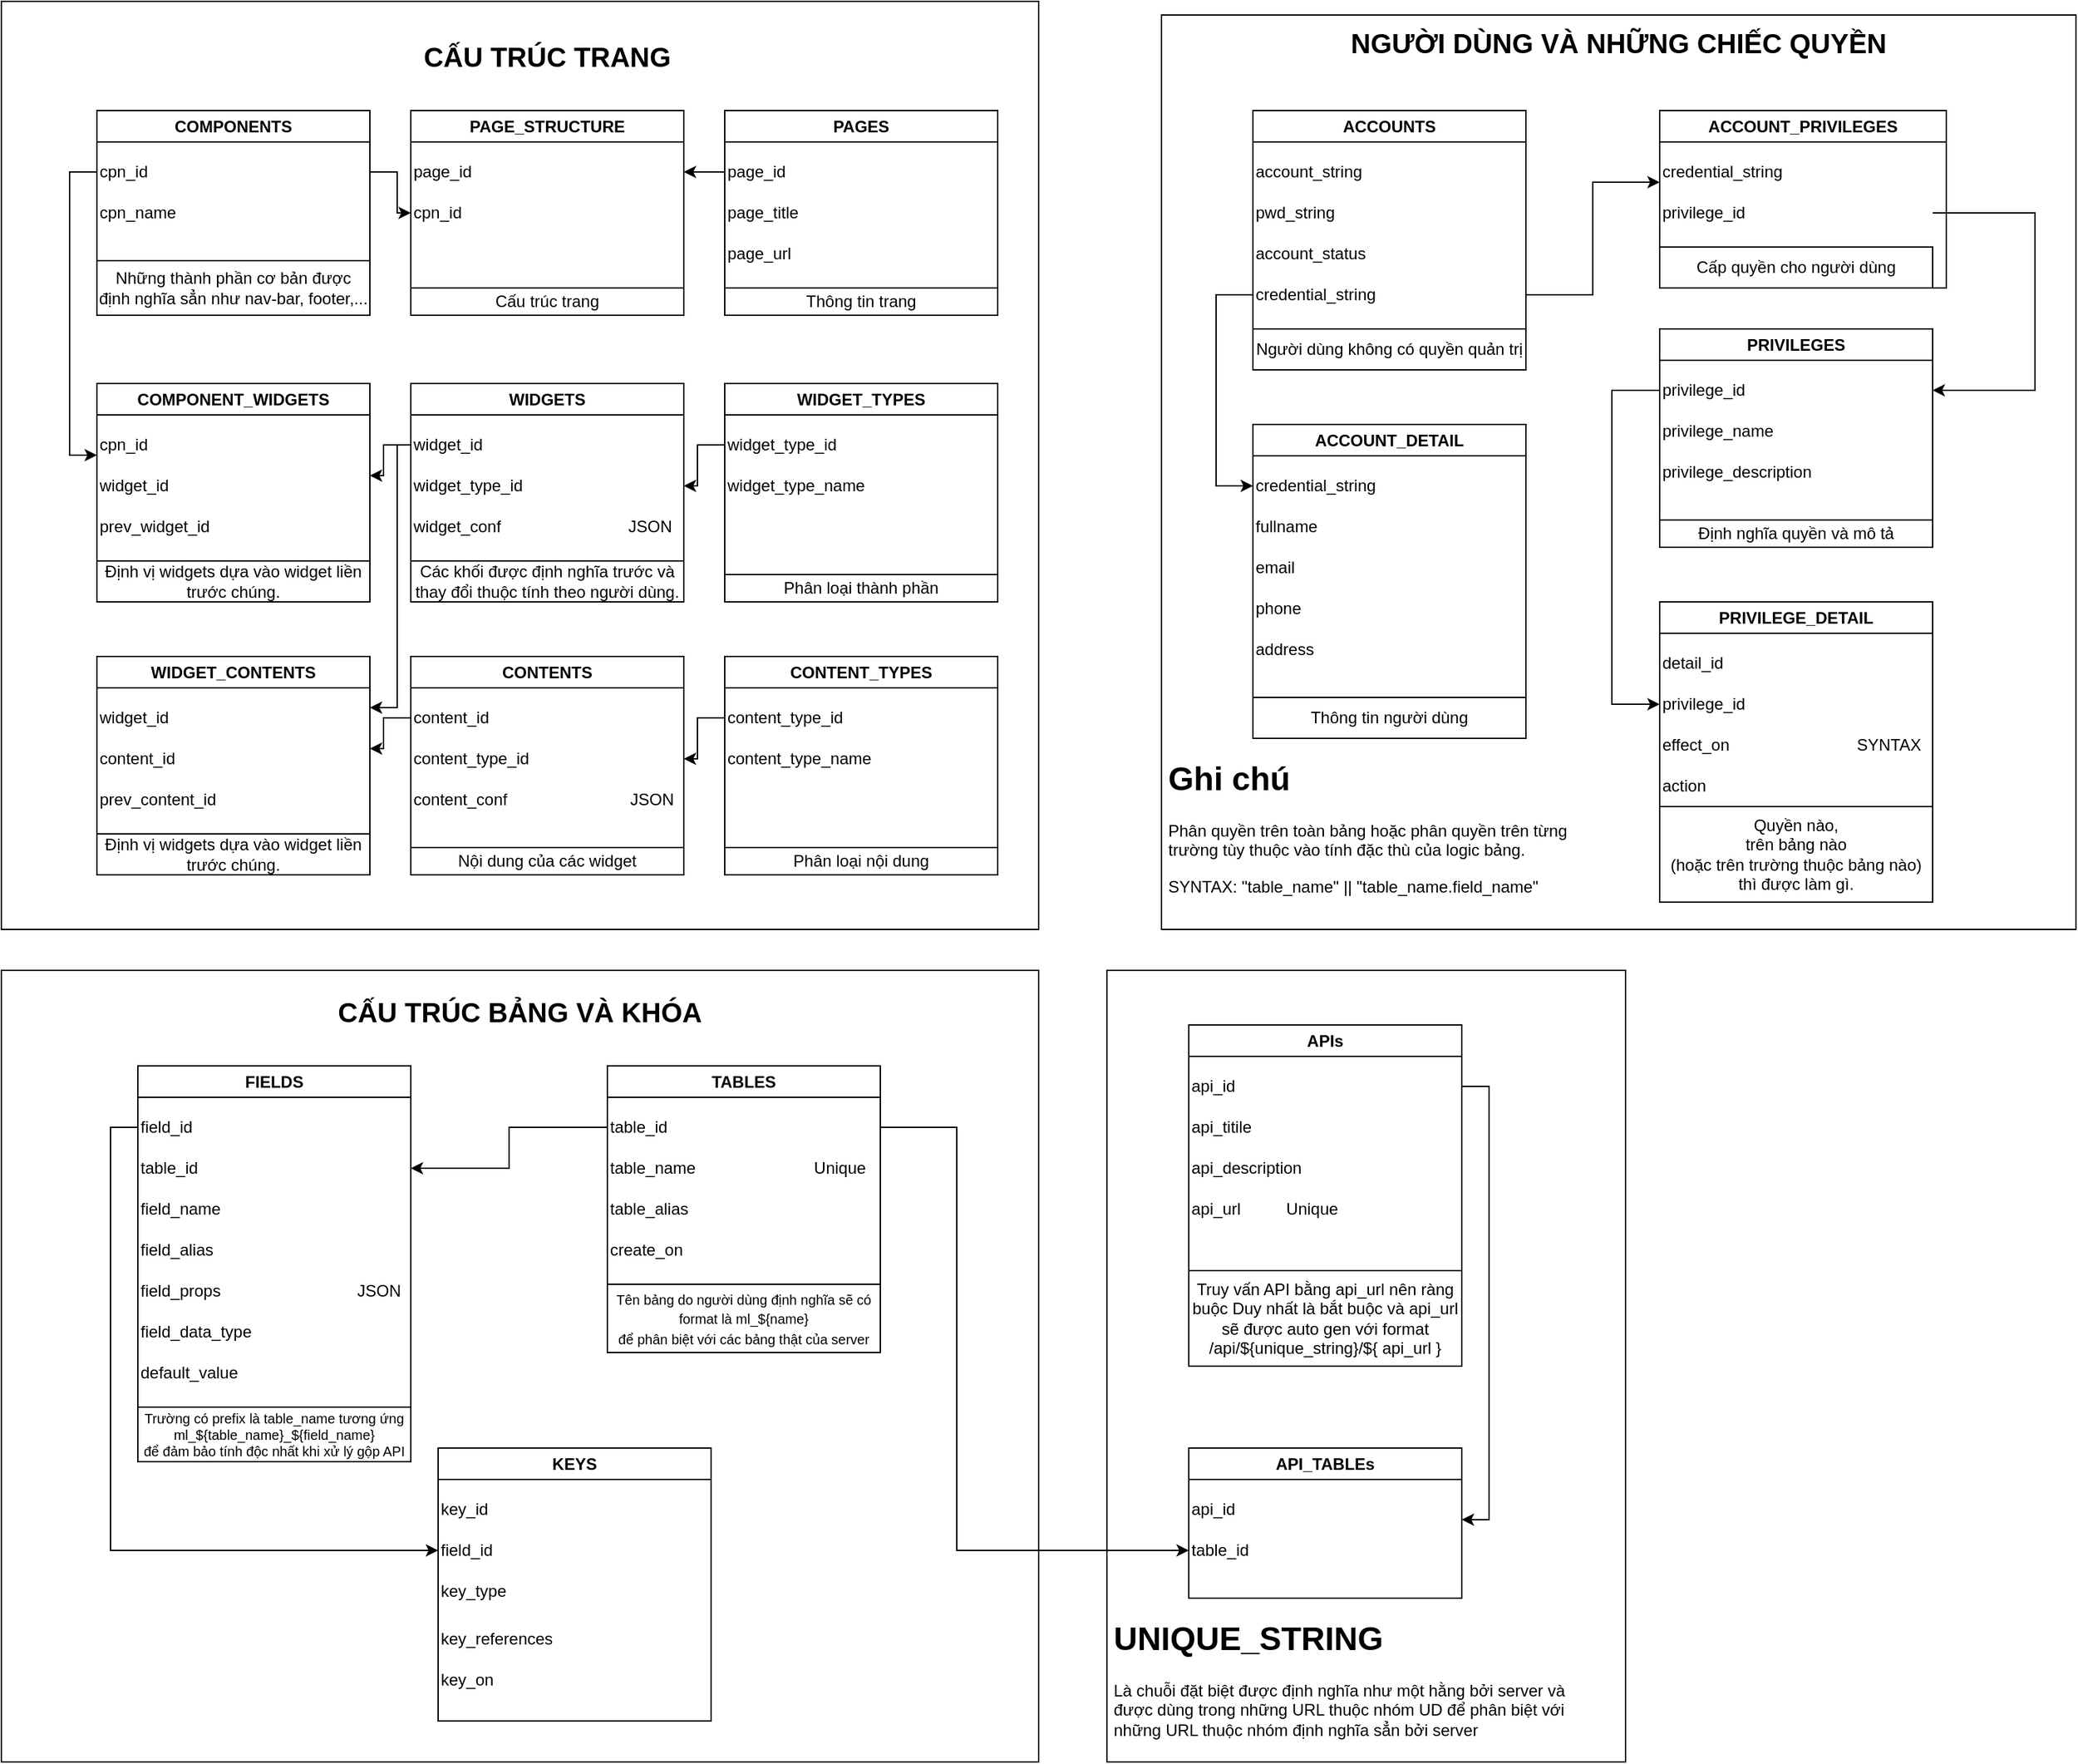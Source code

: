 <mxfile version="20.8.4" type="github">
  <diagram id="C5RBs43oDa-KdzZeNtuy" name="Page-1">
    <mxGraphModel dx="1970" dy="1866" grid="1" gridSize="10" guides="1" tooltips="1" connect="1" arrows="1" fold="1" page="1" pageScale="1" pageWidth="827" pageHeight="1169" math="0" shadow="0">
      <root>
        <mxCell id="WIyWlLk6GJQsqaUBKTNV-0" />
        <mxCell id="WIyWlLk6GJQsqaUBKTNV-1" parent="WIyWlLk6GJQsqaUBKTNV-0" />
        <mxCell id="a6kdlHemP9lZWiBOAB_l-135" value="" style="rounded=0;whiteSpace=wrap;html=1;fontSize=12;" vertex="1" parent="WIyWlLk6GJQsqaUBKTNV-1">
          <mxGeometry x="680" y="230" width="380" height="580" as="geometry" />
        </mxCell>
        <mxCell id="a6kdlHemP9lZWiBOAB_l-100" value="" style="rounded=0;whiteSpace=wrap;html=1;fontSize=12;" vertex="1" parent="WIyWlLk6GJQsqaUBKTNV-1">
          <mxGeometry x="720" y="-470" width="670" height="670" as="geometry" />
        </mxCell>
        <mxCell id="a6kdlHemP9lZWiBOAB_l-60" value="" style="rounded=0;whiteSpace=wrap;html=1;fontSize=20;" vertex="1" parent="WIyWlLk6GJQsqaUBKTNV-1">
          <mxGeometry x="-130" y="230" width="760" height="580" as="geometry" />
        </mxCell>
        <mxCell id="a6kdlHemP9lZWiBOAB_l-58" value="" style="rounded=0;whiteSpace=wrap;html=1;" vertex="1" parent="WIyWlLk6GJQsqaUBKTNV-1">
          <mxGeometry x="-130" y="-480" width="760" height="680" as="geometry" />
        </mxCell>
        <mxCell id="yKsZ2ul6wSMgrqFyh0IF-4" value="TABLES" style="swimlane;whiteSpace=wrap;html=1;" parent="WIyWlLk6GJQsqaUBKTNV-1" vertex="1">
          <mxGeometry x="314" y="300" width="200" height="210" as="geometry" />
        </mxCell>
        <mxCell id="yKsZ2ul6wSMgrqFyh0IF-5" value="table_id&lt;span style=&quot;white-space: pre;&quot;&gt; &lt;/span&gt;&lt;span style=&quot;white-space: pre;&quot;&gt; &lt;/span&gt;&lt;span style=&quot;white-space: pre;&quot;&gt; &lt;/span&gt;&lt;span style=&quot;white-space: pre;&quot;&gt; &lt;/span&gt;" style="text;html=1;strokeColor=none;fillColor=none;align=left;verticalAlign=middle;whiteSpace=wrap;rounded=0;" parent="yKsZ2ul6wSMgrqFyh0IF-4" vertex="1">
          <mxGeometry y="30" width="200" height="30" as="geometry" />
        </mxCell>
        <mxCell id="yKsZ2ul6wSMgrqFyh0IF-6" value="table_name&amp;nbsp; &amp;nbsp; &amp;nbsp; &amp;nbsp; &amp;nbsp; &amp;nbsp; &amp;nbsp; &amp;nbsp; &amp;nbsp; &amp;nbsp; &amp;nbsp;&lt;span style=&quot;white-space: pre;&quot;&gt; &lt;/span&gt;&lt;span style=&quot;white-space: pre;&quot;&gt;    U&lt;/span&gt;nique" style="text;html=1;strokeColor=none;fillColor=none;align=left;verticalAlign=middle;whiteSpace=wrap;rounded=0;" parent="yKsZ2ul6wSMgrqFyh0IF-4" vertex="1">
          <mxGeometry y="60" width="200" height="30" as="geometry" />
        </mxCell>
        <mxCell id="yKsZ2ul6wSMgrqFyh0IF-7" value="table_alias" style="text;html=1;strokeColor=none;fillColor=none;align=left;verticalAlign=middle;whiteSpace=wrap;rounded=0;" parent="yKsZ2ul6wSMgrqFyh0IF-4" vertex="1">
          <mxGeometry y="90" width="200" height="30" as="geometry" />
        </mxCell>
        <mxCell id="yKsZ2ul6wSMgrqFyh0IF-8" value="create_on" style="text;html=1;strokeColor=none;fillColor=none;align=left;verticalAlign=middle;whiteSpace=wrap;rounded=0;" parent="yKsZ2ul6wSMgrqFyh0IF-4" vertex="1">
          <mxGeometry y="120" width="200" height="30" as="geometry" />
        </mxCell>
        <mxCell id="yKsZ2ul6wSMgrqFyh0IF-17" value="&lt;font style=&quot;font-size: 10px;&quot;&gt;Tên bảng do người dùng định nghĩa sẽ có format là ml_${name}&lt;br&gt;để phân biệt với các bảng thật của server&lt;/font&gt;" style="rounded=0;whiteSpace=wrap;html=1;" parent="yKsZ2ul6wSMgrqFyh0IF-4" vertex="1">
          <mxGeometry y="160" width="200" height="50" as="geometry" />
        </mxCell>
        <mxCell id="yKsZ2ul6wSMgrqFyh0IF-18" value="&lt;span style=&quot;font-size: 12px;&quot;&gt;FIELDS&lt;/span&gt;" style="swimlane;whiteSpace=wrap;html=1;fontSize=10;" parent="WIyWlLk6GJQsqaUBKTNV-1" vertex="1">
          <mxGeometry x="-30" y="300" width="200" height="290" as="geometry" />
        </mxCell>
        <mxCell id="yKsZ2ul6wSMgrqFyh0IF-19" value="&lt;font style=&quot;font-size: 12px;&quot;&gt;field_id&lt;/font&gt;" style="text;html=1;strokeColor=none;fillColor=none;align=left;verticalAlign=middle;whiteSpace=wrap;rounded=0;fontSize=10;" parent="yKsZ2ul6wSMgrqFyh0IF-18" vertex="1">
          <mxGeometry y="30" width="200" height="30" as="geometry" />
        </mxCell>
        <mxCell id="yKsZ2ul6wSMgrqFyh0IF-20" value="&lt;font style=&quot;font-size: 12px;&quot;&gt;table_id&lt;/font&gt;" style="text;html=1;strokeColor=none;fillColor=none;align=left;verticalAlign=middle;whiteSpace=wrap;rounded=0;fontSize=10;" parent="yKsZ2ul6wSMgrqFyh0IF-18" vertex="1">
          <mxGeometry y="60" width="200" height="30" as="geometry" />
        </mxCell>
        <mxCell id="yKsZ2ul6wSMgrqFyh0IF-21" value="&lt;font style=&quot;font-size: 12px;&quot;&gt;field_name&lt;/font&gt;" style="text;html=1;strokeColor=none;fillColor=none;align=left;verticalAlign=middle;whiteSpace=wrap;rounded=0;fontSize=10;" parent="yKsZ2ul6wSMgrqFyh0IF-18" vertex="1">
          <mxGeometry y="90" width="200" height="30" as="geometry" />
        </mxCell>
        <mxCell id="yKsZ2ul6wSMgrqFyh0IF-22" value="&lt;font style=&quot;font-size: 12px;&quot;&gt;field_alias&lt;/font&gt;" style="text;html=1;strokeColor=none;fillColor=none;align=left;verticalAlign=middle;whiteSpace=wrap;rounded=0;fontSize=10;" parent="yKsZ2ul6wSMgrqFyh0IF-18" vertex="1">
          <mxGeometry y="120" width="200" height="30" as="geometry" />
        </mxCell>
        <mxCell id="yKsZ2ul6wSMgrqFyh0IF-23" value="&lt;span style=&quot;font-size: 12px;&quot;&gt;field_props&amp;nbsp; &amp;nbsp; &amp;nbsp; &amp;nbsp; &amp;nbsp; &amp;nbsp; &amp;nbsp; &amp;nbsp; &amp;nbsp; &amp;nbsp; &amp;nbsp; &amp;nbsp; &amp;nbsp; &amp;nbsp; &amp;nbsp; JSON&lt;/span&gt;" style="text;html=1;strokeColor=none;fillColor=none;align=left;verticalAlign=middle;whiteSpace=wrap;rounded=0;fontSize=10;" parent="yKsZ2ul6wSMgrqFyh0IF-18" vertex="1">
          <mxGeometry y="150" width="200" height="30" as="geometry" />
        </mxCell>
        <mxCell id="yKsZ2ul6wSMgrqFyh0IF-42" value="field_data_type" style="text;html=1;strokeColor=none;fillColor=none;align=left;verticalAlign=middle;whiteSpace=wrap;rounded=0;fontSize=12;" parent="yKsZ2ul6wSMgrqFyh0IF-18" vertex="1">
          <mxGeometry y="180" width="200" height="30" as="geometry" />
        </mxCell>
        <mxCell id="yKsZ2ul6wSMgrqFyh0IF-43" value="default_value" style="text;html=1;strokeColor=none;fillColor=none;align=left;verticalAlign=middle;whiteSpace=wrap;rounded=0;fontSize=12;" parent="yKsZ2ul6wSMgrqFyh0IF-18" vertex="1">
          <mxGeometry y="210" width="200" height="30" as="geometry" />
        </mxCell>
        <mxCell id="yKsZ2ul6wSMgrqFyh0IF-40" value="Trường có prefix là table_name tương ứng &lt;br&gt;ml_${table_name}_${field_name}&lt;br&gt;để đảm bảo tính độc nhất khi xử lý gộp API" style="rounded=0;whiteSpace=wrap;html=1;fontSize=10;" parent="yKsZ2ul6wSMgrqFyh0IF-18" vertex="1">
          <mxGeometry y="250" width="200" height="40" as="geometry" />
        </mxCell>
        <mxCell id="yKsZ2ul6wSMgrqFyh0IF-30" value="KEYS" style="swimlane;whiteSpace=wrap;html=1;fontSize=12;" parent="WIyWlLk6GJQsqaUBKTNV-1" vertex="1">
          <mxGeometry x="190" y="580" width="200" height="200" as="geometry" />
        </mxCell>
        <mxCell id="yKsZ2ul6wSMgrqFyh0IF-31" value="key_id" style="text;html=1;strokeColor=none;fillColor=none;align=left;verticalAlign=middle;whiteSpace=wrap;rounded=0;fontSize=12;" parent="yKsZ2ul6wSMgrqFyh0IF-30" vertex="1">
          <mxGeometry y="30" width="200" height="30" as="geometry" />
        </mxCell>
        <mxCell id="yKsZ2ul6wSMgrqFyh0IF-33" value="field_id" style="text;html=1;strokeColor=none;fillColor=none;align=left;verticalAlign=middle;whiteSpace=wrap;rounded=0;fontSize=12;" parent="yKsZ2ul6wSMgrqFyh0IF-30" vertex="1">
          <mxGeometry y="60" width="200" height="30" as="geometry" />
        </mxCell>
        <mxCell id="yKsZ2ul6wSMgrqFyh0IF-34" value="key_type" style="text;html=1;strokeColor=none;fillColor=none;align=left;verticalAlign=middle;whiteSpace=wrap;rounded=0;fontSize=12;" parent="yKsZ2ul6wSMgrqFyh0IF-30" vertex="1">
          <mxGeometry y="90" width="200" height="30" as="geometry" />
        </mxCell>
        <mxCell id="yKsZ2ul6wSMgrqFyh0IF-35" value="key_references" style="text;html=1;strokeColor=none;fillColor=none;align=left;verticalAlign=middle;whiteSpace=wrap;rounded=0;fontSize=12;" parent="yKsZ2ul6wSMgrqFyh0IF-30" vertex="1">
          <mxGeometry y="125" width="200" height="30" as="geometry" />
        </mxCell>
        <mxCell id="yKsZ2ul6wSMgrqFyh0IF-36" value="key_on" style="text;html=1;strokeColor=none;fillColor=none;align=left;verticalAlign=middle;whiteSpace=wrap;rounded=0;fontSize=12;" parent="yKsZ2ul6wSMgrqFyh0IF-30" vertex="1">
          <mxGeometry y="155" width="200" height="30" as="geometry" />
        </mxCell>
        <mxCell id="a6kdlHemP9lZWiBOAB_l-1" value="PAGES" style="swimlane;whiteSpace=wrap;html=1;" vertex="1" parent="WIyWlLk6GJQsqaUBKTNV-1">
          <mxGeometry x="400" y="-400" width="200" height="130" as="geometry" />
        </mxCell>
        <mxCell id="a6kdlHemP9lZWiBOAB_l-2" value="page_id" style="text;html=1;strokeColor=none;fillColor=none;align=left;verticalAlign=middle;whiteSpace=wrap;rounded=0;" vertex="1" parent="a6kdlHemP9lZWiBOAB_l-1">
          <mxGeometry y="30" width="190" height="30" as="geometry" />
        </mxCell>
        <mxCell id="a6kdlHemP9lZWiBOAB_l-4" value="page_title" style="text;html=1;strokeColor=none;fillColor=none;align=left;verticalAlign=middle;whiteSpace=wrap;rounded=0;" vertex="1" parent="a6kdlHemP9lZWiBOAB_l-1">
          <mxGeometry y="60" width="190" height="30" as="geometry" />
        </mxCell>
        <mxCell id="a6kdlHemP9lZWiBOAB_l-5" value="page_url" style="text;html=1;strokeColor=none;fillColor=none;align=left;verticalAlign=middle;whiteSpace=wrap;rounded=0;" vertex="1" parent="a6kdlHemP9lZWiBOAB_l-1">
          <mxGeometry y="90" width="190" height="30" as="geometry" />
        </mxCell>
        <mxCell id="a6kdlHemP9lZWiBOAB_l-7" value="Thông tin trang" style="rounded=0;whiteSpace=wrap;html=1;" vertex="1" parent="WIyWlLk6GJQsqaUBKTNV-1">
          <mxGeometry x="400" y="-270" width="200" height="20" as="geometry" />
        </mxCell>
        <mxCell id="a6kdlHemP9lZWiBOAB_l-8" value="COMPONENTS" style="swimlane;whiteSpace=wrap;html=1;" vertex="1" parent="WIyWlLk6GJQsqaUBKTNV-1">
          <mxGeometry x="-60" y="-400" width="200" height="110" as="geometry" />
        </mxCell>
        <mxCell id="a6kdlHemP9lZWiBOAB_l-9" value="cpn_id" style="text;html=1;strokeColor=none;fillColor=none;align=left;verticalAlign=middle;whiteSpace=wrap;rounded=0;" vertex="1" parent="a6kdlHemP9lZWiBOAB_l-8">
          <mxGeometry y="30" width="200" height="30" as="geometry" />
        </mxCell>
        <mxCell id="a6kdlHemP9lZWiBOAB_l-10" value="cpn_name" style="text;html=1;strokeColor=none;fillColor=none;align=left;verticalAlign=middle;whiteSpace=wrap;rounded=0;" vertex="1" parent="a6kdlHemP9lZWiBOAB_l-8">
          <mxGeometry y="60" width="60" height="30" as="geometry" />
        </mxCell>
        <mxCell id="a6kdlHemP9lZWiBOAB_l-11" value="Những thành phần cơ bản được định nghĩa sẳn như nav-bar, footer,..." style="rounded=0;whiteSpace=wrap;html=1;" vertex="1" parent="WIyWlLk6GJQsqaUBKTNV-1">
          <mxGeometry x="-60" y="-290" width="200" height="40" as="geometry" />
        </mxCell>
        <mxCell id="a6kdlHemP9lZWiBOAB_l-12" value="COMPONENT_WIDGETS" style="swimlane;whiteSpace=wrap;html=1;" vertex="1" parent="WIyWlLk6GJQsqaUBKTNV-1">
          <mxGeometry x="-60" y="-200" width="200" height="160" as="geometry" />
        </mxCell>
        <mxCell id="a6kdlHemP9lZWiBOAB_l-13" value="cpn_id" style="text;html=1;strokeColor=none;fillColor=none;align=left;verticalAlign=middle;whiteSpace=wrap;rounded=0;" vertex="1" parent="a6kdlHemP9lZWiBOAB_l-12">
          <mxGeometry y="30" width="200" height="30" as="geometry" />
        </mxCell>
        <mxCell id="a6kdlHemP9lZWiBOAB_l-14" value="widget_id" style="text;html=1;strokeColor=none;fillColor=none;align=left;verticalAlign=middle;whiteSpace=wrap;rounded=0;" vertex="1" parent="a6kdlHemP9lZWiBOAB_l-12">
          <mxGeometry y="60" width="200" height="30" as="geometry" />
        </mxCell>
        <mxCell id="a6kdlHemP9lZWiBOAB_l-27" value="prev_widget_id" style="text;html=1;strokeColor=none;fillColor=none;align=left;verticalAlign=middle;whiteSpace=wrap;rounded=0;" vertex="1" parent="a6kdlHemP9lZWiBOAB_l-12">
          <mxGeometry y="90" width="200" height="30" as="geometry" />
        </mxCell>
        <mxCell id="a6kdlHemP9lZWiBOAB_l-28" value="Định vị widgets dựa vào widget liền trước chúng." style="rounded=0;whiteSpace=wrap;html=1;" vertex="1" parent="a6kdlHemP9lZWiBOAB_l-12">
          <mxGeometry y="130" width="200" height="30" as="geometry" />
        </mxCell>
        <mxCell id="a6kdlHemP9lZWiBOAB_l-16" value="WIDGETS" style="swimlane;whiteSpace=wrap;html=1;" vertex="1" parent="WIyWlLk6GJQsqaUBKTNV-1">
          <mxGeometry x="170" y="-200" width="200" height="160" as="geometry" />
        </mxCell>
        <mxCell id="a6kdlHemP9lZWiBOAB_l-17" value="widget_id" style="text;html=1;strokeColor=none;fillColor=none;align=left;verticalAlign=middle;whiteSpace=wrap;rounded=0;" vertex="1" parent="a6kdlHemP9lZWiBOAB_l-16">
          <mxGeometry y="30" width="200" height="30" as="geometry" />
        </mxCell>
        <mxCell id="a6kdlHemP9lZWiBOAB_l-18" value="widget_type_id" style="text;html=1;strokeColor=none;fillColor=none;align=left;verticalAlign=middle;whiteSpace=wrap;rounded=0;" vertex="1" parent="a6kdlHemP9lZWiBOAB_l-16">
          <mxGeometry y="60" width="200" height="30" as="geometry" />
        </mxCell>
        <mxCell id="a6kdlHemP9lZWiBOAB_l-19" value="widget_conf&amp;nbsp; &amp;nbsp; &amp;nbsp; &amp;nbsp; &amp;nbsp; &amp;nbsp; &amp;nbsp; &amp;nbsp; &amp;nbsp; &amp;nbsp; &amp;nbsp; &amp;nbsp; &amp;nbsp; &amp;nbsp; JSON" style="text;html=1;strokeColor=none;fillColor=none;align=left;verticalAlign=middle;whiteSpace=wrap;rounded=0;" vertex="1" parent="a6kdlHemP9lZWiBOAB_l-16">
          <mxGeometry y="90" width="200" height="30" as="geometry" />
        </mxCell>
        <mxCell id="a6kdlHemP9lZWiBOAB_l-37" value="Các khối được định nghĩa trước và thay đổi thuộc tính theo người dùng." style="rounded=0;whiteSpace=wrap;html=1;" vertex="1" parent="a6kdlHemP9lZWiBOAB_l-16">
          <mxGeometry y="130" width="200" height="30" as="geometry" />
        </mxCell>
        <mxCell id="a6kdlHemP9lZWiBOAB_l-20" value="WIDGET_TYPES" style="swimlane;whiteSpace=wrap;html=1;" vertex="1" parent="WIyWlLk6GJQsqaUBKTNV-1">
          <mxGeometry x="400" y="-200" width="200" height="160" as="geometry" />
        </mxCell>
        <mxCell id="a6kdlHemP9lZWiBOAB_l-21" value="widget_type_id" style="text;html=1;strokeColor=none;fillColor=none;align=left;verticalAlign=middle;whiteSpace=wrap;rounded=0;" vertex="1" parent="a6kdlHemP9lZWiBOAB_l-20">
          <mxGeometry y="30" width="200" height="30" as="geometry" />
        </mxCell>
        <mxCell id="a6kdlHemP9lZWiBOAB_l-22" value="widget_type_name" style="text;html=1;strokeColor=none;fillColor=none;align=left;verticalAlign=middle;whiteSpace=wrap;rounded=0;" vertex="1" parent="a6kdlHemP9lZWiBOAB_l-20">
          <mxGeometry y="60" width="200" height="30" as="geometry" />
        </mxCell>
        <mxCell id="a6kdlHemP9lZWiBOAB_l-25" value="Phân loại thành phần" style="rounded=0;whiteSpace=wrap;html=1;" vertex="1" parent="a6kdlHemP9lZWiBOAB_l-20">
          <mxGeometry y="140" width="200" height="20" as="geometry" />
        </mxCell>
        <mxCell id="a6kdlHemP9lZWiBOAB_l-29" value="PAGE_STRUCTURE" style="swimlane;whiteSpace=wrap;html=1;" vertex="1" parent="WIyWlLk6GJQsqaUBKTNV-1">
          <mxGeometry x="170" y="-400" width="200" height="150" as="geometry" />
        </mxCell>
        <mxCell id="a6kdlHemP9lZWiBOAB_l-30" value="page_id" style="text;html=1;strokeColor=none;fillColor=none;align=left;verticalAlign=middle;whiteSpace=wrap;rounded=0;" vertex="1" parent="a6kdlHemP9lZWiBOAB_l-29">
          <mxGeometry y="30" width="200" height="30" as="geometry" />
        </mxCell>
        <mxCell id="a6kdlHemP9lZWiBOAB_l-31" value="cpn_id" style="text;html=1;strokeColor=none;fillColor=none;align=left;verticalAlign=middle;whiteSpace=wrap;rounded=0;" vertex="1" parent="a6kdlHemP9lZWiBOAB_l-29">
          <mxGeometry y="60" width="200" height="30" as="geometry" />
        </mxCell>
        <mxCell id="a6kdlHemP9lZWiBOAB_l-62" value="Cấu trúc trang" style="rounded=0;whiteSpace=wrap;html=1;" vertex="1" parent="a6kdlHemP9lZWiBOAB_l-29">
          <mxGeometry y="130" width="200" height="20" as="geometry" />
        </mxCell>
        <mxCell id="a6kdlHemP9lZWiBOAB_l-32" value="CONTENTS" style="swimlane;whiteSpace=wrap;html=1;" vertex="1" parent="WIyWlLk6GJQsqaUBKTNV-1">
          <mxGeometry x="170" width="200" height="160" as="geometry" />
        </mxCell>
        <mxCell id="a6kdlHemP9lZWiBOAB_l-33" value="content_id" style="text;html=1;strokeColor=none;fillColor=none;align=left;verticalAlign=middle;whiteSpace=wrap;rounded=0;" vertex="1" parent="a6kdlHemP9lZWiBOAB_l-32">
          <mxGeometry y="30" width="200" height="30" as="geometry" />
        </mxCell>
        <mxCell id="a6kdlHemP9lZWiBOAB_l-34" value="content_type_id" style="text;html=1;strokeColor=none;fillColor=none;align=left;verticalAlign=middle;whiteSpace=wrap;rounded=0;" vertex="1" parent="a6kdlHemP9lZWiBOAB_l-32">
          <mxGeometry y="60" width="200" height="30" as="geometry" />
        </mxCell>
        <mxCell id="a6kdlHemP9lZWiBOAB_l-35" value="content_conf&amp;nbsp; &amp;nbsp; &amp;nbsp; &amp;nbsp; &amp;nbsp; &amp;nbsp; &amp;nbsp; &amp;nbsp; &amp;nbsp; &amp;nbsp; &amp;nbsp; &amp;nbsp; &amp;nbsp; &amp;nbsp;JSON" style="text;html=1;strokeColor=none;fillColor=none;align=left;verticalAlign=middle;whiteSpace=wrap;rounded=0;" vertex="1" parent="a6kdlHemP9lZWiBOAB_l-32">
          <mxGeometry y="90" width="200" height="30" as="geometry" />
        </mxCell>
        <mxCell id="a6kdlHemP9lZWiBOAB_l-43" value="Nội dung của các widget" style="rounded=0;whiteSpace=wrap;html=1;" vertex="1" parent="a6kdlHemP9lZWiBOAB_l-32">
          <mxGeometry y="140" width="200" height="20" as="geometry" />
        </mxCell>
        <mxCell id="a6kdlHemP9lZWiBOAB_l-38" value="CONTENT_TYPES" style="swimlane;whiteSpace=wrap;html=1;" vertex="1" parent="WIyWlLk6GJQsqaUBKTNV-1">
          <mxGeometry x="400" width="200" height="160" as="geometry" />
        </mxCell>
        <mxCell id="a6kdlHemP9lZWiBOAB_l-39" value="content_type_id" style="text;html=1;strokeColor=none;fillColor=none;align=left;verticalAlign=middle;whiteSpace=wrap;rounded=0;" vertex="1" parent="a6kdlHemP9lZWiBOAB_l-38">
          <mxGeometry y="30" width="200" height="30" as="geometry" />
        </mxCell>
        <mxCell id="a6kdlHemP9lZWiBOAB_l-40" value="content_type_name" style="text;html=1;strokeColor=none;fillColor=none;align=left;verticalAlign=middle;whiteSpace=wrap;rounded=0;" vertex="1" parent="a6kdlHemP9lZWiBOAB_l-38">
          <mxGeometry y="60" width="200" height="30" as="geometry" />
        </mxCell>
        <mxCell id="a6kdlHemP9lZWiBOAB_l-41" value="Phân loại nội dung" style="rounded=0;whiteSpace=wrap;html=1;" vertex="1" parent="a6kdlHemP9lZWiBOAB_l-38">
          <mxGeometry y="140" width="200" height="20" as="geometry" />
        </mxCell>
        <mxCell id="a6kdlHemP9lZWiBOAB_l-44" value="WIDGET_CONTENTS" style="swimlane;whiteSpace=wrap;html=1;" vertex="1" parent="WIyWlLk6GJQsqaUBKTNV-1">
          <mxGeometry x="-60" width="200" height="160" as="geometry" />
        </mxCell>
        <mxCell id="a6kdlHemP9lZWiBOAB_l-45" value="widget_id" style="text;html=1;strokeColor=none;fillColor=none;align=left;verticalAlign=middle;whiteSpace=wrap;rounded=0;" vertex="1" parent="a6kdlHemP9lZWiBOAB_l-44">
          <mxGeometry y="30" width="200" height="30" as="geometry" />
        </mxCell>
        <mxCell id="a6kdlHemP9lZWiBOAB_l-46" value="content_id" style="text;html=1;strokeColor=none;fillColor=none;align=left;verticalAlign=middle;whiteSpace=wrap;rounded=0;" vertex="1" parent="a6kdlHemP9lZWiBOAB_l-44">
          <mxGeometry y="60" width="200" height="30" as="geometry" />
        </mxCell>
        <mxCell id="a6kdlHemP9lZWiBOAB_l-47" value="prev_content_id" style="text;html=1;strokeColor=none;fillColor=none;align=left;verticalAlign=middle;whiteSpace=wrap;rounded=0;" vertex="1" parent="a6kdlHemP9lZWiBOAB_l-44">
          <mxGeometry y="90" width="200" height="30" as="geometry" />
        </mxCell>
        <mxCell id="a6kdlHemP9lZWiBOAB_l-48" value="Định vị widgets dựa vào widget liền trước chúng." style="rounded=0;whiteSpace=wrap;html=1;" vertex="1" parent="a6kdlHemP9lZWiBOAB_l-44">
          <mxGeometry y="130" width="200" height="30" as="geometry" />
        </mxCell>
        <mxCell id="a6kdlHemP9lZWiBOAB_l-50" style="edgeStyle=orthogonalEdgeStyle;rounded=0;orthogonalLoop=1;jettySize=auto;html=1;" edge="1" parent="WIyWlLk6GJQsqaUBKTNV-1" source="a6kdlHemP9lZWiBOAB_l-2" target="a6kdlHemP9lZWiBOAB_l-30">
          <mxGeometry relative="1" as="geometry" />
        </mxCell>
        <mxCell id="a6kdlHemP9lZWiBOAB_l-51" style="edgeStyle=orthogonalEdgeStyle;rounded=0;orthogonalLoop=1;jettySize=auto;html=1;" edge="1" parent="WIyWlLk6GJQsqaUBKTNV-1" source="a6kdlHemP9lZWiBOAB_l-9" target="a6kdlHemP9lZWiBOAB_l-31">
          <mxGeometry relative="1" as="geometry" />
        </mxCell>
        <mxCell id="a6kdlHemP9lZWiBOAB_l-52" style="edgeStyle=orthogonalEdgeStyle;rounded=0;orthogonalLoop=1;jettySize=auto;html=1;entryX=0;entryY=0.75;entryDx=0;entryDy=0;" edge="1" parent="WIyWlLk6GJQsqaUBKTNV-1" source="a6kdlHemP9lZWiBOAB_l-9" target="a6kdlHemP9lZWiBOAB_l-13">
          <mxGeometry relative="1" as="geometry">
            <Array as="points">
              <mxPoint x="-80" y="-355" />
              <mxPoint x="-80" y="-148" />
            </Array>
          </mxGeometry>
        </mxCell>
        <mxCell id="a6kdlHemP9lZWiBOAB_l-53" style="edgeStyle=orthogonalEdgeStyle;rounded=0;orthogonalLoop=1;jettySize=auto;html=1;entryX=1;entryY=0.25;entryDx=0;entryDy=0;" edge="1" parent="WIyWlLk6GJQsqaUBKTNV-1" source="a6kdlHemP9lZWiBOAB_l-17" target="a6kdlHemP9lZWiBOAB_l-14">
          <mxGeometry relative="1" as="geometry" />
        </mxCell>
        <mxCell id="a6kdlHemP9lZWiBOAB_l-54" style="edgeStyle=orthogonalEdgeStyle;rounded=0;orthogonalLoop=1;jettySize=auto;html=1;entryX=1;entryY=0.5;entryDx=0;entryDy=0;" edge="1" parent="WIyWlLk6GJQsqaUBKTNV-1" source="a6kdlHemP9lZWiBOAB_l-21" target="a6kdlHemP9lZWiBOAB_l-18">
          <mxGeometry relative="1" as="geometry" />
        </mxCell>
        <mxCell id="a6kdlHemP9lZWiBOAB_l-55" style="edgeStyle=orthogonalEdgeStyle;rounded=0;orthogonalLoop=1;jettySize=auto;html=1;entryX=1;entryY=0.25;entryDx=0;entryDy=0;" edge="1" parent="WIyWlLk6GJQsqaUBKTNV-1" source="a6kdlHemP9lZWiBOAB_l-17" target="a6kdlHemP9lZWiBOAB_l-45">
          <mxGeometry relative="1" as="geometry">
            <Array as="points">
              <mxPoint x="160" y="-155" />
              <mxPoint x="160" y="38" />
            </Array>
          </mxGeometry>
        </mxCell>
        <mxCell id="a6kdlHemP9lZWiBOAB_l-56" style="edgeStyle=orthogonalEdgeStyle;rounded=0;orthogonalLoop=1;jettySize=auto;html=1;entryX=1;entryY=0.25;entryDx=0;entryDy=0;" edge="1" parent="WIyWlLk6GJQsqaUBKTNV-1" source="a6kdlHemP9lZWiBOAB_l-33" target="a6kdlHemP9lZWiBOAB_l-46">
          <mxGeometry relative="1" as="geometry" />
        </mxCell>
        <mxCell id="a6kdlHemP9lZWiBOAB_l-57" style="edgeStyle=orthogonalEdgeStyle;rounded=0;orthogonalLoop=1;jettySize=auto;html=1;entryX=1;entryY=0.5;entryDx=0;entryDy=0;" edge="1" parent="WIyWlLk6GJQsqaUBKTNV-1" source="a6kdlHemP9lZWiBOAB_l-39" target="a6kdlHemP9lZWiBOAB_l-34">
          <mxGeometry relative="1" as="geometry" />
        </mxCell>
        <mxCell id="a6kdlHemP9lZWiBOAB_l-59" value="&lt;b&gt;&lt;font style=&quot;font-size: 20px;&quot;&gt;CẤU TRÚC TRANG&lt;/font&gt;&lt;/b&gt;" style="text;html=1;strokeColor=none;fillColor=none;align=center;verticalAlign=middle;whiteSpace=wrap;rounded=0;" vertex="1" parent="WIyWlLk6GJQsqaUBKTNV-1">
          <mxGeometry x="-80" y="-470" width="700" height="60" as="geometry" />
        </mxCell>
        <mxCell id="a6kdlHemP9lZWiBOAB_l-63" value="&lt;span style=&quot;font-size: 20px;&quot;&gt;&lt;b&gt;CẤU TRÚC BẢNG VÀ KHÓA&lt;/b&gt;&lt;/span&gt;" style="text;html=1;strokeColor=none;fillColor=none;align=center;verticalAlign=middle;whiteSpace=wrap;rounded=0;" vertex="1" parent="WIyWlLk6GJQsqaUBKTNV-1">
          <mxGeometry x="-100" y="230" width="700" height="60" as="geometry" />
        </mxCell>
        <mxCell id="a6kdlHemP9lZWiBOAB_l-64" value="ACCOUNTS" style="swimlane;whiteSpace=wrap;html=1;fontSize=12;" vertex="1" parent="WIyWlLk6GJQsqaUBKTNV-1">
          <mxGeometry x="787" y="-400" width="200" height="190" as="geometry" />
        </mxCell>
        <mxCell id="a6kdlHemP9lZWiBOAB_l-65" value="account_string" style="text;html=1;strokeColor=none;fillColor=none;align=left;verticalAlign=middle;whiteSpace=wrap;rounded=0;fontSize=12;" vertex="1" parent="a6kdlHemP9lZWiBOAB_l-64">
          <mxGeometry y="30" width="200" height="30" as="geometry" />
        </mxCell>
        <mxCell id="a6kdlHemP9lZWiBOAB_l-66" value="pwd_string" style="text;html=1;strokeColor=none;fillColor=none;align=left;verticalAlign=middle;whiteSpace=wrap;rounded=0;fontSize=12;" vertex="1" parent="a6kdlHemP9lZWiBOAB_l-64">
          <mxGeometry y="60" width="200" height="30" as="geometry" />
        </mxCell>
        <mxCell id="a6kdlHemP9lZWiBOAB_l-67" value="account_status" style="text;html=1;strokeColor=none;fillColor=none;align=left;verticalAlign=middle;whiteSpace=wrap;rounded=0;fontSize=12;" vertex="1" parent="a6kdlHemP9lZWiBOAB_l-64">
          <mxGeometry y="90" width="200" height="30" as="geometry" />
        </mxCell>
        <mxCell id="a6kdlHemP9lZWiBOAB_l-84" value="credential_string" style="text;html=1;strokeColor=none;fillColor=none;align=left;verticalAlign=middle;whiteSpace=wrap;rounded=0;fontSize=12;" vertex="1" parent="a6kdlHemP9lZWiBOAB_l-64">
          <mxGeometry y="120" width="200" height="30" as="geometry" />
        </mxCell>
        <mxCell id="a6kdlHemP9lZWiBOAB_l-68" value="Người dùng không có quyền quản trị" style="rounded=0;whiteSpace=wrap;html=1;fontSize=12;" vertex="1" parent="a6kdlHemP9lZWiBOAB_l-64">
          <mxGeometry y="160" width="200" height="30" as="geometry" />
        </mxCell>
        <mxCell id="a6kdlHemP9lZWiBOAB_l-69" value="PRIVILEGES" style="swimlane;whiteSpace=wrap;html=1;fontSize=12;" vertex="1" parent="WIyWlLk6GJQsqaUBKTNV-1">
          <mxGeometry x="1085" y="-240" width="200" height="160" as="geometry" />
        </mxCell>
        <mxCell id="a6kdlHemP9lZWiBOAB_l-70" value="privilege_id" style="text;html=1;strokeColor=none;fillColor=none;align=left;verticalAlign=middle;whiteSpace=wrap;rounded=0;fontSize=12;" vertex="1" parent="a6kdlHemP9lZWiBOAB_l-69">
          <mxGeometry y="30" width="200" height="30" as="geometry" />
        </mxCell>
        <mxCell id="a6kdlHemP9lZWiBOAB_l-72" value="privilege_name" style="text;html=1;strokeColor=none;fillColor=none;align=left;verticalAlign=middle;whiteSpace=wrap;rounded=0;fontSize=12;" vertex="1" parent="a6kdlHemP9lZWiBOAB_l-69">
          <mxGeometry y="60" width="200" height="30" as="geometry" />
        </mxCell>
        <mxCell id="a6kdlHemP9lZWiBOAB_l-73" value="privilege_description" style="text;html=1;strokeColor=none;fillColor=none;align=left;verticalAlign=middle;whiteSpace=wrap;rounded=0;fontSize=12;" vertex="1" parent="a6kdlHemP9lZWiBOAB_l-69">
          <mxGeometry y="90" width="200" height="30" as="geometry" />
        </mxCell>
        <mxCell id="a6kdlHemP9lZWiBOAB_l-74" value="Định nghĩa quyền và mô tả" style="rounded=0;whiteSpace=wrap;html=1;fontSize=12;" vertex="1" parent="a6kdlHemP9lZWiBOAB_l-69">
          <mxGeometry y="140" width="200" height="20" as="geometry" />
        </mxCell>
        <mxCell id="a6kdlHemP9lZWiBOAB_l-75" value="PRIVILEGE_DETAIL" style="swimlane;whiteSpace=wrap;html=1;fontSize=12;" vertex="1" parent="WIyWlLk6GJQsqaUBKTNV-1">
          <mxGeometry x="1085" y="-40" width="200" height="220" as="geometry" />
        </mxCell>
        <mxCell id="a6kdlHemP9lZWiBOAB_l-76" value="privilege_id" style="text;html=1;strokeColor=none;fillColor=none;align=left;verticalAlign=middle;whiteSpace=wrap;rounded=0;fontSize=12;" vertex="1" parent="a6kdlHemP9lZWiBOAB_l-75">
          <mxGeometry y="60" width="200" height="30" as="geometry" />
        </mxCell>
        <mxCell id="a6kdlHemP9lZWiBOAB_l-77" value="effect_on&amp;nbsp; &amp;nbsp; &amp;nbsp; &amp;nbsp; &amp;nbsp; &amp;nbsp; &amp;nbsp; &amp;nbsp; &amp;nbsp; &amp;nbsp; &amp;nbsp; &amp;nbsp; &amp;nbsp; &amp;nbsp; SYNTAX" style="text;html=1;strokeColor=none;fillColor=none;align=left;verticalAlign=middle;whiteSpace=wrap;rounded=0;fontSize=12;" vertex="1" parent="a6kdlHemP9lZWiBOAB_l-75">
          <mxGeometry y="90" width="200" height="30" as="geometry" />
        </mxCell>
        <mxCell id="a6kdlHemP9lZWiBOAB_l-78" value="action" style="text;html=1;strokeColor=none;fillColor=none;align=left;verticalAlign=middle;whiteSpace=wrap;rounded=0;fontSize=12;" vertex="1" parent="a6kdlHemP9lZWiBOAB_l-75">
          <mxGeometry y="120" width="200" height="30" as="geometry" />
        </mxCell>
        <mxCell id="a6kdlHemP9lZWiBOAB_l-79" value="Quyền nào, &lt;br&gt;trên bảng nào &lt;br&gt;(hoặc trên trường thuộc bảng nào) &lt;br&gt;thì được làm gì." style="rounded=0;whiteSpace=wrap;html=1;fontSize=12;" vertex="1" parent="a6kdlHemP9lZWiBOAB_l-75">
          <mxGeometry y="150" width="200" height="70" as="geometry" />
        </mxCell>
        <mxCell id="a6kdlHemP9lZWiBOAB_l-88" value="detail_id" style="text;html=1;strokeColor=none;fillColor=none;align=left;verticalAlign=middle;whiteSpace=wrap;rounded=0;fontSize=12;" vertex="1" parent="a6kdlHemP9lZWiBOAB_l-75">
          <mxGeometry y="30" width="200" height="30" as="geometry" />
        </mxCell>
        <mxCell id="a6kdlHemP9lZWiBOAB_l-80" value="ACCOUNT_PRIVILEGES" style="swimlane;whiteSpace=wrap;html=1;fontSize=12;" vertex="1" parent="WIyWlLk6GJQsqaUBKTNV-1">
          <mxGeometry x="1085" y="-400" width="210" height="130" as="geometry" />
        </mxCell>
        <mxCell id="a6kdlHemP9lZWiBOAB_l-81" value="credential_string" style="text;html=1;strokeColor=none;fillColor=none;align=left;verticalAlign=middle;whiteSpace=wrap;rounded=0;fontSize=12;" vertex="1" parent="a6kdlHemP9lZWiBOAB_l-80">
          <mxGeometry y="30" width="200" height="30" as="geometry" />
        </mxCell>
        <mxCell id="a6kdlHemP9lZWiBOAB_l-82" value="privilege_id" style="text;html=1;strokeColor=none;fillColor=none;align=left;verticalAlign=middle;whiteSpace=wrap;rounded=0;fontSize=12;" vertex="1" parent="a6kdlHemP9lZWiBOAB_l-80">
          <mxGeometry y="60" width="200" height="30" as="geometry" />
        </mxCell>
        <mxCell id="a6kdlHemP9lZWiBOAB_l-85" value="Cấp quyền cho người dùng" style="rounded=0;whiteSpace=wrap;html=1;fontSize=12;" vertex="1" parent="a6kdlHemP9lZWiBOAB_l-80">
          <mxGeometry y="100" width="200" height="30" as="geometry" />
        </mxCell>
        <mxCell id="a6kdlHemP9lZWiBOAB_l-86" style="edgeStyle=orthogonalEdgeStyle;rounded=0;orthogonalLoop=1;jettySize=auto;html=1;entryX=0;entryY=0.75;entryDx=0;entryDy=0;fontSize=12;" edge="1" parent="WIyWlLk6GJQsqaUBKTNV-1" source="a6kdlHemP9lZWiBOAB_l-84" target="a6kdlHemP9lZWiBOAB_l-81">
          <mxGeometry relative="1" as="geometry" />
        </mxCell>
        <mxCell id="a6kdlHemP9lZWiBOAB_l-89" style="edgeStyle=orthogonalEdgeStyle;rounded=0;orthogonalLoop=1;jettySize=auto;html=1;entryX=1;entryY=0.5;entryDx=0;entryDy=0;fontSize=12;" edge="1" parent="WIyWlLk6GJQsqaUBKTNV-1" source="a6kdlHemP9lZWiBOAB_l-82" target="a6kdlHemP9lZWiBOAB_l-70">
          <mxGeometry relative="1" as="geometry">
            <Array as="points">
              <mxPoint x="1360" y="-325" />
              <mxPoint x="1360" y="-195" />
            </Array>
          </mxGeometry>
        </mxCell>
        <mxCell id="a6kdlHemP9lZWiBOAB_l-90" value="ACCOUNT_DETAIL" style="swimlane;whiteSpace=wrap;html=1;fontSize=12;" vertex="1" parent="WIyWlLk6GJQsqaUBKTNV-1">
          <mxGeometry x="787" y="-170" width="200" height="230" as="geometry" />
        </mxCell>
        <mxCell id="a6kdlHemP9lZWiBOAB_l-91" value="credential_string" style="text;html=1;strokeColor=none;fillColor=none;align=left;verticalAlign=middle;whiteSpace=wrap;rounded=0;fontSize=12;" vertex="1" parent="a6kdlHemP9lZWiBOAB_l-90">
          <mxGeometry y="30" width="200" height="30" as="geometry" />
        </mxCell>
        <mxCell id="a6kdlHemP9lZWiBOAB_l-92" value="email" style="text;html=1;strokeColor=none;fillColor=none;align=left;verticalAlign=middle;whiteSpace=wrap;rounded=0;fontSize=12;" vertex="1" parent="a6kdlHemP9lZWiBOAB_l-90">
          <mxGeometry y="90" width="200" height="30" as="geometry" />
        </mxCell>
        <mxCell id="a6kdlHemP9lZWiBOAB_l-93" value="phone" style="text;html=1;strokeColor=none;fillColor=none;align=left;verticalAlign=middle;whiteSpace=wrap;rounded=0;fontSize=12;" vertex="1" parent="a6kdlHemP9lZWiBOAB_l-90">
          <mxGeometry y="120" width="200" height="30" as="geometry" />
        </mxCell>
        <mxCell id="a6kdlHemP9lZWiBOAB_l-94" value="address" style="text;html=1;strokeColor=none;fillColor=none;align=left;verticalAlign=middle;whiteSpace=wrap;rounded=0;fontSize=12;" vertex="1" parent="a6kdlHemP9lZWiBOAB_l-90">
          <mxGeometry y="150" width="200" height="30" as="geometry" />
        </mxCell>
        <mxCell id="a6kdlHemP9lZWiBOAB_l-95" value="Thông tin người dùng" style="rounded=0;whiteSpace=wrap;html=1;fontSize=12;" vertex="1" parent="a6kdlHemP9lZWiBOAB_l-90">
          <mxGeometry y="200" width="200" height="30" as="geometry" />
        </mxCell>
        <mxCell id="a6kdlHemP9lZWiBOAB_l-98" value="fullname" style="text;html=1;strokeColor=none;fillColor=none;align=left;verticalAlign=middle;whiteSpace=wrap;rounded=0;fontSize=12;" vertex="1" parent="a6kdlHemP9lZWiBOAB_l-90">
          <mxGeometry y="60" width="200" height="30" as="geometry" />
        </mxCell>
        <mxCell id="a6kdlHemP9lZWiBOAB_l-99" style="edgeStyle=orthogonalEdgeStyle;rounded=0;orthogonalLoop=1;jettySize=auto;html=1;entryX=0;entryY=0.5;entryDx=0;entryDy=0;fontSize=12;" edge="1" parent="WIyWlLk6GJQsqaUBKTNV-1" source="a6kdlHemP9lZWiBOAB_l-84" target="a6kdlHemP9lZWiBOAB_l-91">
          <mxGeometry relative="1" as="geometry">
            <Array as="points">
              <mxPoint x="760" y="-265" />
              <mxPoint x="760" y="-125" />
            </Array>
          </mxGeometry>
        </mxCell>
        <mxCell id="a6kdlHemP9lZWiBOAB_l-102" style="edgeStyle=orthogonalEdgeStyle;rounded=0;orthogonalLoop=1;jettySize=auto;html=1;entryX=0;entryY=0.5;entryDx=0;entryDy=0;fontSize=12;" edge="1" parent="WIyWlLk6GJQsqaUBKTNV-1" source="a6kdlHemP9lZWiBOAB_l-70" target="a6kdlHemP9lZWiBOAB_l-76">
          <mxGeometry relative="1" as="geometry">
            <Array as="points">
              <mxPoint x="1050" y="-195" />
              <mxPoint x="1050" y="35" />
            </Array>
          </mxGeometry>
        </mxCell>
        <mxCell id="a6kdlHemP9lZWiBOAB_l-103" value="&lt;b&gt;&lt;font style=&quot;font-size: 20px;&quot;&gt;NGƯỜI DÙNG VÀ NHỮNG CHIẾC QUYỀN&lt;/font&gt;&lt;/b&gt;" style="text;html=1;strokeColor=none;fillColor=none;align=center;verticalAlign=middle;whiteSpace=wrap;rounded=0;" vertex="1" parent="WIyWlLk6GJQsqaUBKTNV-1">
          <mxGeometry x="720" y="-480" width="670" height="60" as="geometry" />
        </mxCell>
        <mxCell id="a6kdlHemP9lZWiBOAB_l-104" value="&lt;h1&gt;Ghi chú&lt;/h1&gt;&lt;p&gt;Phân quyền trên toàn bảng hoặc&amp;nbsp;&lt;span style=&quot;background-color: initial;&quot;&gt;phân quyền trên từng trường tùy thuộc vào tính đặc thù của logic bảng.&lt;/span&gt;&lt;/p&gt;&lt;p&gt;SYNTAX: &quot;table_name&quot; || &quot;table_name.field_name&quot;&amp;nbsp;&lt;/p&gt;" style="text;html=1;strokeColor=none;fillColor=none;spacing=5;spacingTop=-20;whiteSpace=wrap;overflow=hidden;rounded=0;fontSize=12;" vertex="1" parent="WIyWlLk6GJQsqaUBKTNV-1">
          <mxGeometry x="720" y="70" width="310" height="130" as="geometry" />
        </mxCell>
        <mxCell id="a6kdlHemP9lZWiBOAB_l-113" value="APIs" style="swimlane;whiteSpace=wrap;html=1;fontSize=12;" vertex="1" parent="WIyWlLk6GJQsqaUBKTNV-1">
          <mxGeometry x="740" y="270" width="200" height="250" as="geometry" />
        </mxCell>
        <mxCell id="a6kdlHemP9lZWiBOAB_l-117" value="api_titile" style="text;html=1;strokeColor=none;fillColor=none;align=left;verticalAlign=middle;whiteSpace=wrap;rounded=0;fontSize=12;" vertex="1" parent="a6kdlHemP9lZWiBOAB_l-113">
          <mxGeometry y="60" width="200" height="30" as="geometry" />
        </mxCell>
        <mxCell id="a6kdlHemP9lZWiBOAB_l-118" value="api_id" style="text;html=1;strokeColor=none;fillColor=none;align=left;verticalAlign=middle;whiteSpace=wrap;rounded=0;fontSize=12;" vertex="1" parent="a6kdlHemP9lZWiBOAB_l-113">
          <mxGeometry y="30" width="200" height="30" as="geometry" />
        </mxCell>
        <mxCell id="a6kdlHemP9lZWiBOAB_l-119" value="api_description" style="text;html=1;strokeColor=none;fillColor=none;align=left;verticalAlign=middle;whiteSpace=wrap;rounded=0;fontSize=12;" vertex="1" parent="a6kdlHemP9lZWiBOAB_l-113">
          <mxGeometry y="90" width="200" height="30" as="geometry" />
        </mxCell>
        <mxCell id="a6kdlHemP9lZWiBOAB_l-120" value="api_url&lt;span style=&quot;white-space: pre;&quot;&gt;	&lt;/span&gt;&lt;span style=&quot;white-space: pre;&quot;&gt;	&lt;/span&gt;&lt;span style=&quot;white-space: pre;&quot;&gt;	&lt;/span&gt;&lt;span style=&quot;white-space: pre;&quot;&gt;	&lt;/span&gt;&amp;nbsp; &amp;nbsp; &amp;nbsp; Unique" style="text;html=1;strokeColor=none;fillColor=none;align=left;verticalAlign=middle;whiteSpace=wrap;rounded=0;fontSize=12;" vertex="1" parent="a6kdlHemP9lZWiBOAB_l-113">
          <mxGeometry y="120" width="200" height="30" as="geometry" />
        </mxCell>
        <mxCell id="a6kdlHemP9lZWiBOAB_l-121" value="Truy vấn API bằng api_url nên ràng buộc Duy nhất là bắt buộc và api_url sẽ được auto gen với format&lt;br&gt;/api/${unique_string}/${ api_url }&lt;br&gt;" style="rounded=0;whiteSpace=wrap;html=1;fontSize=12;" vertex="1" parent="a6kdlHemP9lZWiBOAB_l-113">
          <mxGeometry y="180" width="200" height="70" as="geometry" />
        </mxCell>
        <mxCell id="a6kdlHemP9lZWiBOAB_l-123" value="API_TABLEs" style="swimlane;whiteSpace=wrap;html=1;fontSize=12;" vertex="1" parent="WIyWlLk6GJQsqaUBKTNV-1">
          <mxGeometry x="740" y="580" width="200" height="110" as="geometry" />
        </mxCell>
        <mxCell id="a6kdlHemP9lZWiBOAB_l-124" value="table_id" style="text;html=1;strokeColor=none;fillColor=none;align=left;verticalAlign=middle;whiteSpace=wrap;rounded=0;fontSize=12;" vertex="1" parent="a6kdlHemP9lZWiBOAB_l-123">
          <mxGeometry y="60" width="200" height="30" as="geometry" />
        </mxCell>
        <mxCell id="a6kdlHemP9lZWiBOAB_l-125" value="api_id" style="text;html=1;strokeColor=none;fillColor=none;align=left;verticalAlign=middle;whiteSpace=wrap;rounded=0;fontSize=12;" vertex="1" parent="a6kdlHemP9lZWiBOAB_l-123">
          <mxGeometry y="30" width="200" height="30" as="geometry" />
        </mxCell>
        <mxCell id="a6kdlHemP9lZWiBOAB_l-129" style="edgeStyle=orthogonalEdgeStyle;rounded=0;orthogonalLoop=1;jettySize=auto;html=1;exitX=0;exitY=0.5;exitDx=0;exitDy=0;fontSize=12;" edge="1" parent="WIyWlLk6GJQsqaUBKTNV-1" source="yKsZ2ul6wSMgrqFyh0IF-5" target="yKsZ2ul6wSMgrqFyh0IF-20">
          <mxGeometry relative="1" as="geometry" />
        </mxCell>
        <mxCell id="a6kdlHemP9lZWiBOAB_l-131" style="edgeStyle=orthogonalEdgeStyle;rounded=0;orthogonalLoop=1;jettySize=auto;html=1;entryX=0;entryY=0.5;entryDx=0;entryDy=0;fontSize=12;" edge="1" parent="WIyWlLk6GJQsqaUBKTNV-1" source="yKsZ2ul6wSMgrqFyh0IF-19" target="yKsZ2ul6wSMgrqFyh0IF-33">
          <mxGeometry relative="1" as="geometry">
            <Array as="points">
              <mxPoint x="-50" y="345" />
              <mxPoint x="-50" y="655" />
            </Array>
          </mxGeometry>
        </mxCell>
        <mxCell id="a6kdlHemP9lZWiBOAB_l-133" style="edgeStyle=orthogonalEdgeStyle;rounded=0;orthogonalLoop=1;jettySize=auto;html=1;entryX=0;entryY=0.5;entryDx=0;entryDy=0;fontSize=12;" edge="1" parent="WIyWlLk6GJQsqaUBKTNV-1" source="yKsZ2ul6wSMgrqFyh0IF-5" target="a6kdlHemP9lZWiBOAB_l-124">
          <mxGeometry relative="1" as="geometry">
            <Array as="points">
              <mxPoint x="570" y="345" />
              <mxPoint x="570" y="655" />
            </Array>
          </mxGeometry>
        </mxCell>
        <mxCell id="a6kdlHemP9lZWiBOAB_l-136" style="edgeStyle=orthogonalEdgeStyle;rounded=0;orthogonalLoop=1;jettySize=auto;html=1;entryX=1;entryY=0.75;entryDx=0;entryDy=0;fontSize=12;" edge="1" parent="WIyWlLk6GJQsqaUBKTNV-1" source="a6kdlHemP9lZWiBOAB_l-118" target="a6kdlHemP9lZWiBOAB_l-125">
          <mxGeometry relative="1" as="geometry">
            <Array as="points">
              <mxPoint x="960" y="315" />
              <mxPoint x="960" y="633" />
            </Array>
          </mxGeometry>
        </mxCell>
        <mxCell id="a6kdlHemP9lZWiBOAB_l-137" value="&lt;h1&gt;UNIQUE_STRING&lt;/h1&gt;&lt;div&gt;Là chuỗi đặt biệt được định nghĩa như một hằng bởi server và được dùng trong những URL thuộc nhóm UD để phân biệt với&lt;/div&gt;&lt;div&gt;những URL thuộc nhóm định nghĩa sẳn bởi server&lt;/div&gt;" style="text;html=1;strokeColor=none;fillColor=none;spacing=5;spacingTop=-20;whiteSpace=wrap;overflow=hidden;rounded=0;fontSize=12;" vertex="1" parent="WIyWlLk6GJQsqaUBKTNV-1">
          <mxGeometry x="680" y="700" width="350" height="100" as="geometry" />
        </mxCell>
      </root>
    </mxGraphModel>
  </diagram>
</mxfile>
